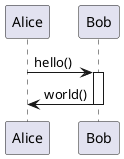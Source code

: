 @startuml
participant Alice
participant Bob

Alice -> Bob : hello()
activate Bob
Bob -> Alice : world()
deactivate Bob
@enduml
